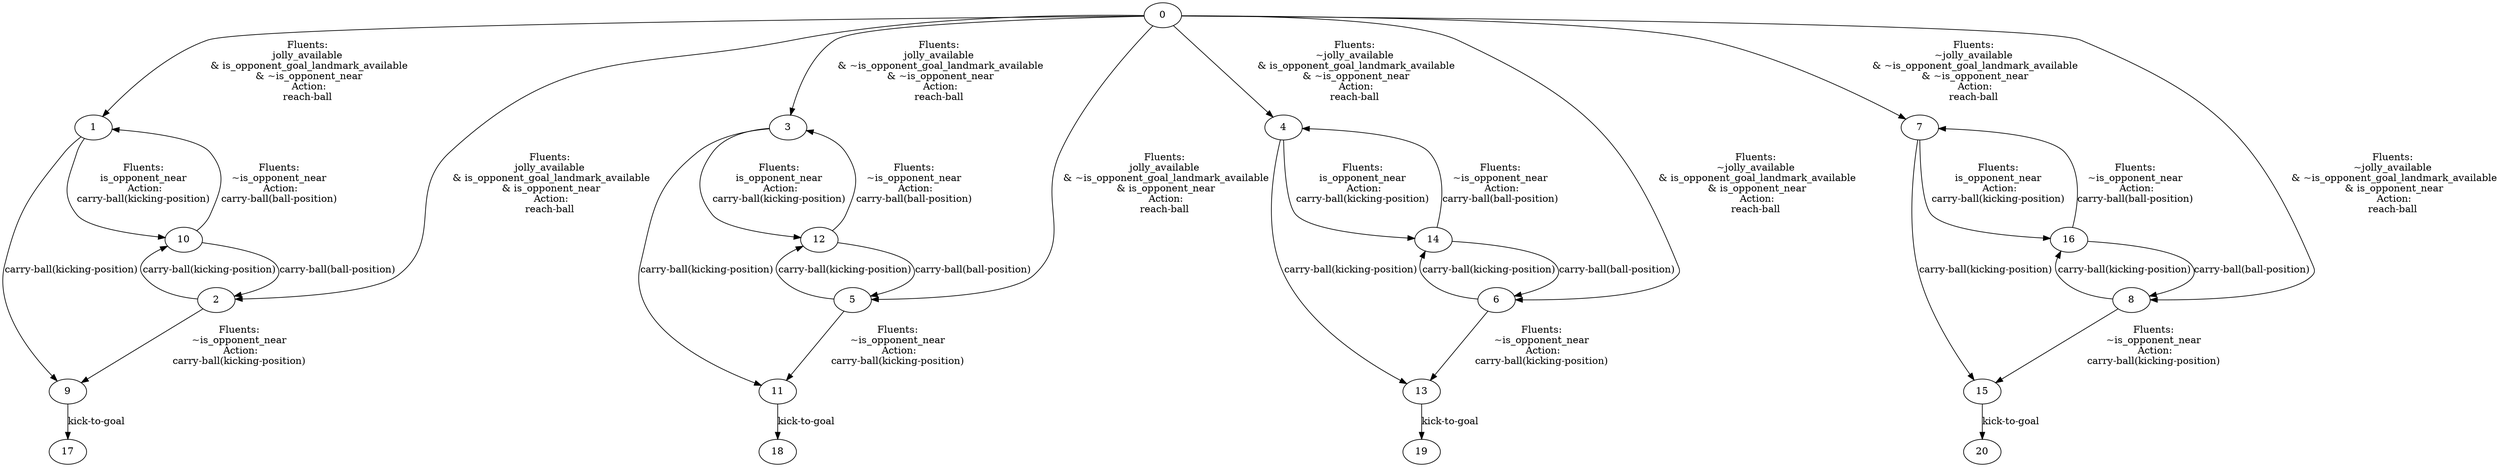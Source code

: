 strict digraph "" {
	0	[color=black];
	1	[color=black];
	0 -> 1	[color=black,
		label="Fluents:
jolly_available
 & is_opponent_goal_landmark_available
 & ~is_opponent_near
 Action:
reach-ball"];
	2	[color=black];
	0 -> 2	[color=black,
		label="Fluents:
jolly_available
 & is_opponent_goal_landmark_available
 & is_opponent_near
 Action:
reach-ball"];
	3	[color=black];
	0 -> 3	[color=black,
		label="Fluents:
jolly_available
 & ~is_opponent_goal_landmark_available
 & ~is_opponent_near
 Action:
reach-ball"];
	4	[color=black];
	0 -> 4	[color=black,
		label="Fluents:
~jolly_available
 & is_opponent_goal_landmark_available
 & ~is_opponent_near
 Action:
reach-ball"];
	5	[color=black];
	0 -> 5	[color=black,
		label="Fluents:
jolly_available
 & ~is_opponent_goal_landmark_available
 & is_opponent_near
 Action:
reach-ball"];
	6	[color=black];
	0 -> 6	[color=black,
		label="Fluents:
~jolly_available
 & is_opponent_goal_landmark_available
 & is_opponent_near
 Action:
reach-ball"];
	7	[color=black];
	0 -> 7	[color=black,
		label="Fluents:
~jolly_available
 & ~is_opponent_goal_landmark_available
 & ~is_opponent_near
 Action:
reach-ball"];
	8	[color=black];
	0 -> 8	[color=black,
		label="Fluents:
~jolly_available
 & ~is_opponent_goal_landmark_available
 & is_opponent_near
 Action:
reach-ball"];
	9	[color=black];
	1 -> 9	[color=black,
		label="carry-ball(kicking-position)"];
	10	[color=black];
	1 -> 10	[color=black,
		label="Fluents:
is_opponent_near
 Action:
carry-ball(kicking-position)"];
	2 -> 9	[color=black,
		label="Fluents:
~is_opponent_near
 Action:
carry-ball(kicking-position)"];
	2 -> 10	[color=black,
		label="carry-ball(kicking-position)"];
	11	[color=black];
	3 -> 11	[color=black,
		label="carry-ball(kicking-position)"];
	12	[color=black];
	3 -> 12	[color=black,
		label="Fluents:
is_opponent_near
 Action:
carry-ball(kicking-position)"];
	13	[color=black];
	4 -> 13	[color=black,
		label="carry-ball(kicking-position)"];
	14	[color=black];
	4 -> 14	[color=black,
		label="Fluents:
is_opponent_near
 Action:
carry-ball(kicking-position)"];
	5 -> 11	[color=black,
		label="Fluents:
~is_opponent_near
 Action:
carry-ball(kicking-position)"];
	5 -> 12	[color=black,
		label="carry-ball(kicking-position)"];
	6 -> 13	[color=black,
		label="Fluents:
~is_opponent_near
 Action:
carry-ball(kicking-position)"];
	6 -> 14	[color=black,
		label="carry-ball(kicking-position)"];
	15	[color=black];
	7 -> 15	[color=black,
		label="carry-ball(kicking-position)"];
	16	[color=black];
	7 -> 16	[color=black,
		label="Fluents:
is_opponent_near
 Action:
carry-ball(kicking-position)"];
	8 -> 15	[color=black,
		label="Fluents:
~is_opponent_near
 Action:
carry-ball(kicking-position)"];
	8 -> 16	[color=black,
		label="carry-ball(kicking-position)"];
	17	[color=black];
	9 -> 17	[color=black,
		label="kick-to-goal"];
	10 -> 1	[color=black,
		label="Fluents:
~is_opponent_near
 Action:
carry-ball(ball-position)"];
	10 -> 2	[color=black,
		label="carry-ball(ball-position)"];
	18	[color=black];
	11 -> 18	[color=black,
		label="kick-to-goal"];
	12 -> 3	[color=black,
		label="Fluents:
~is_opponent_near
 Action:
carry-ball(ball-position)"];
	12 -> 5	[color=black,
		label="carry-ball(ball-position)"];
	19	[color=black];
	13 -> 19	[color=black,
		label="kick-to-goal"];
	14 -> 4	[color=black,
		label="Fluents:
~is_opponent_near
 Action:
carry-ball(ball-position)"];
	14 -> 6	[color=black,
		label="carry-ball(ball-position)"];
	20	[color=black];
	15 -> 20	[color=black,
		label="kick-to-goal"];
	16 -> 7	[color=black,
		label="Fluents:
~is_opponent_near
 Action:
carry-ball(ball-position)"];
	16 -> 8	[color=black,
		label="carry-ball(ball-position)"];
}
